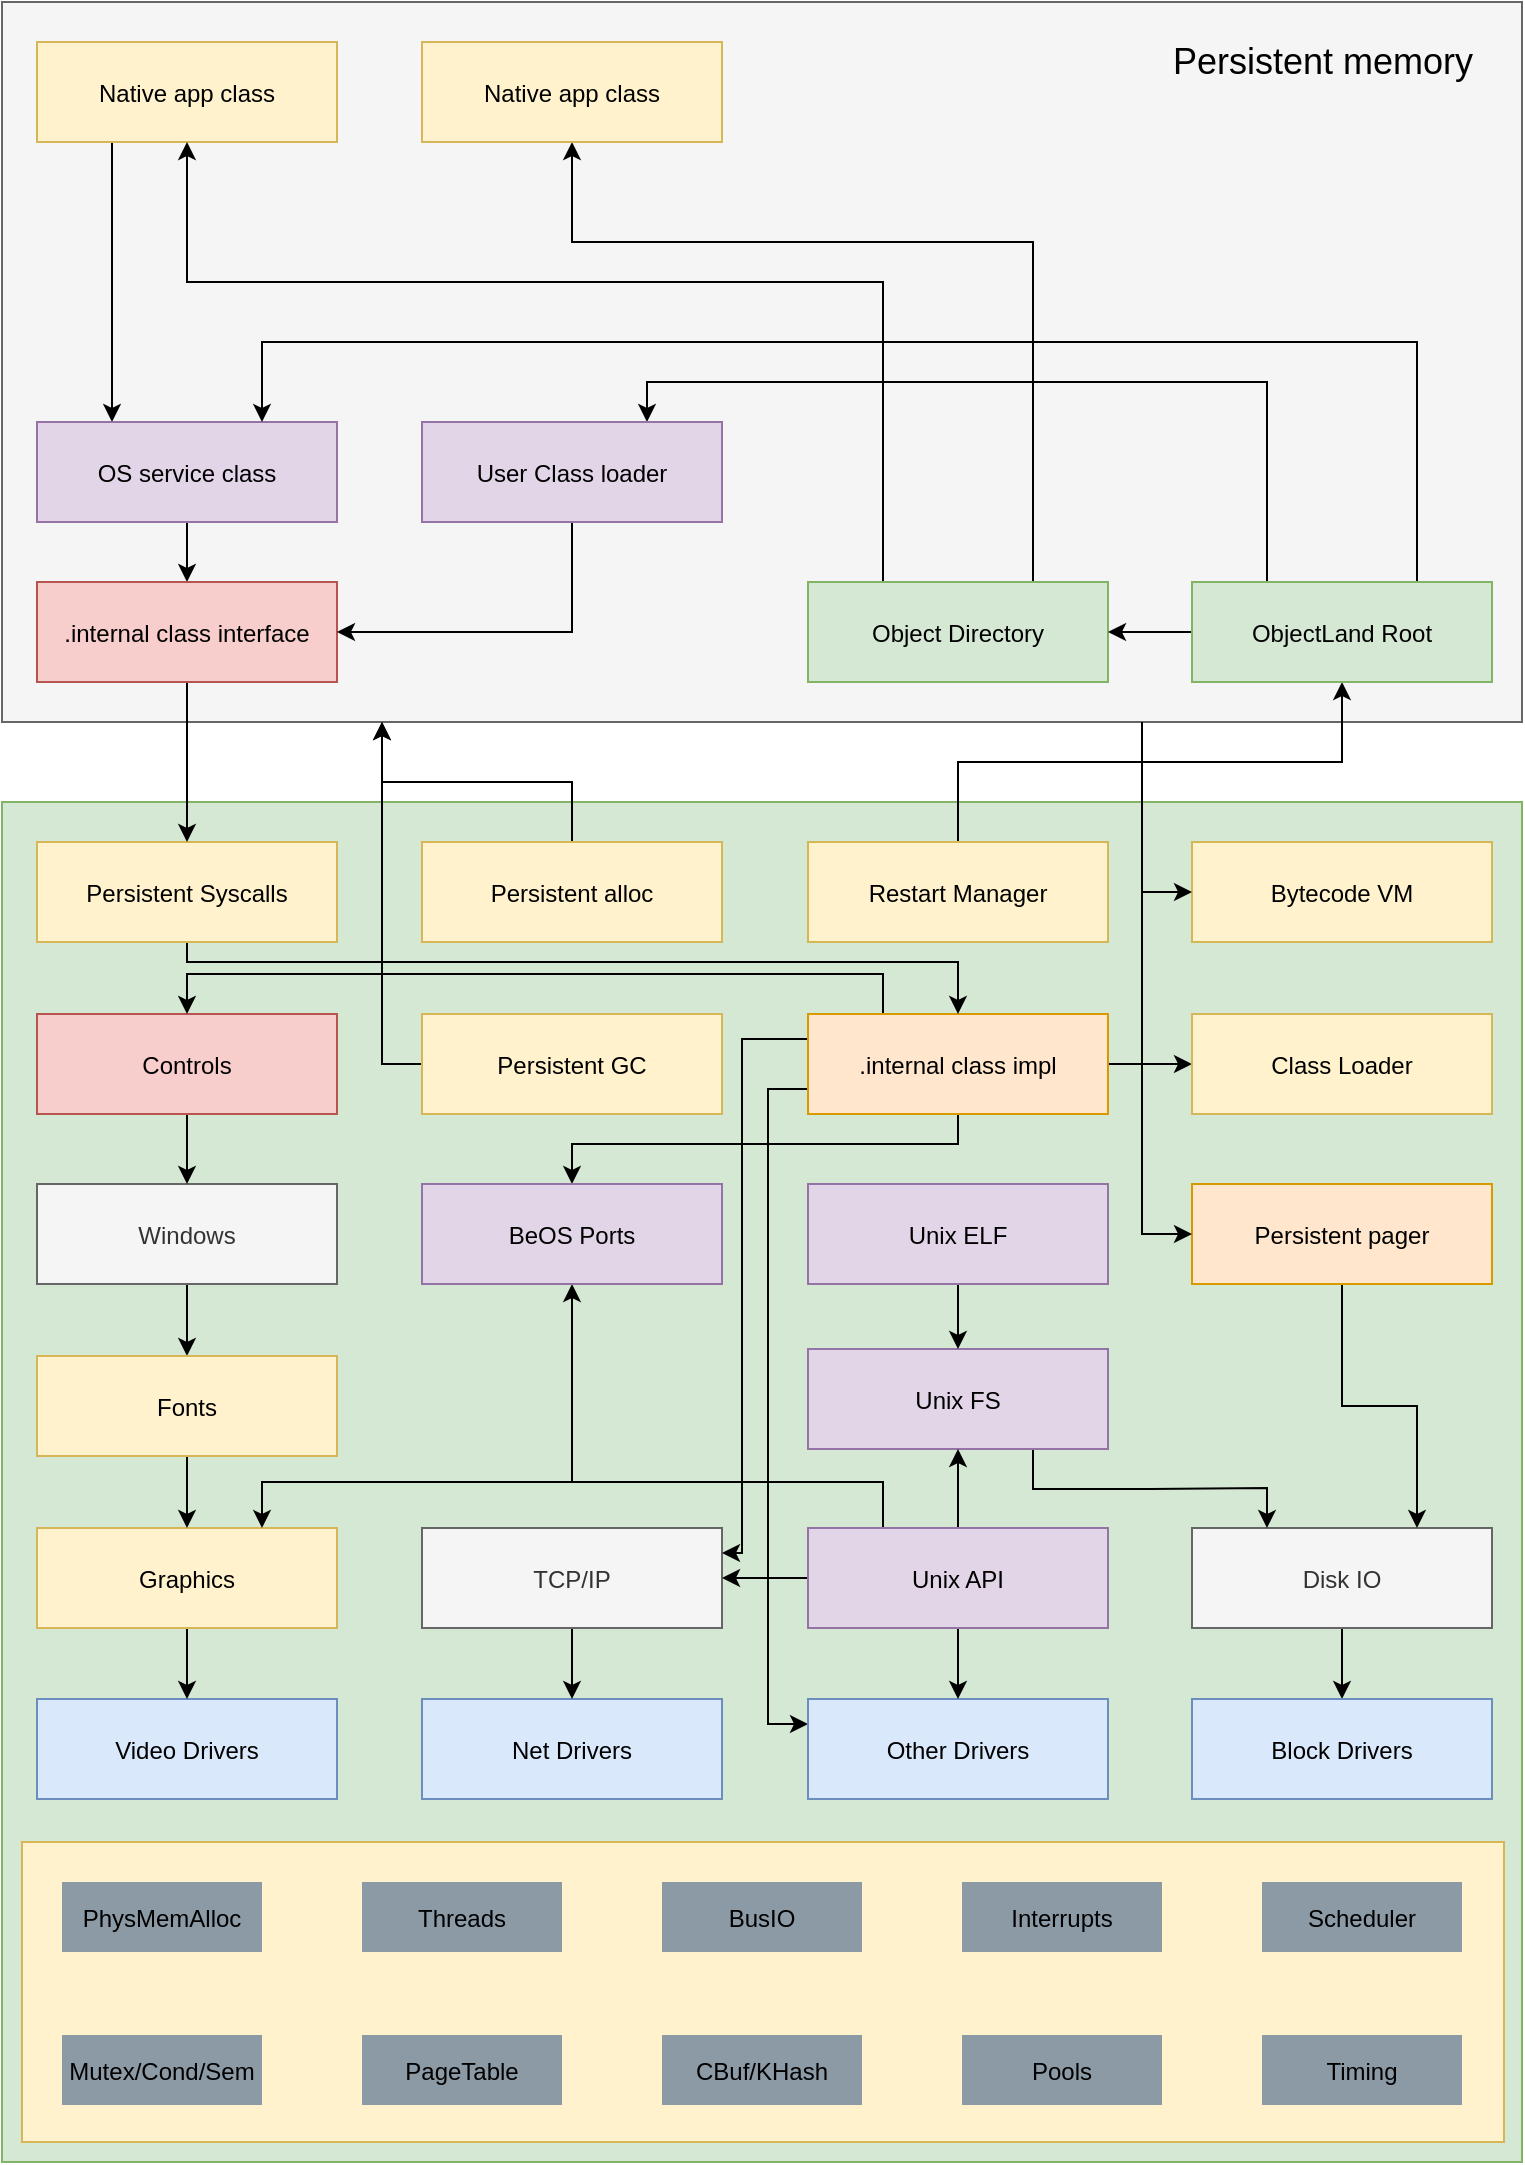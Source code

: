 <mxfile version="12.2.0" type="github" pages="1">
  <diagram id="MmI_iWkdmgnguwUkRg-a" name="Page-1">
    <mxGraphModel dx="1550" dy="600" grid="1" gridSize="10" guides="1" tooltips="1" connect="1" arrows="1" fold="1" page="1" pageScale="1" pageWidth="827" pageHeight="1169" math="0" shadow="0">
      <root>
        <mxCell id="0"/>
        <mxCell id="1" parent="0"/>
        <mxCell id="dQvQc72deKFeYz-QL_CX-1" value="" style="fillColor=#f5f5f5;strokeColor=#666666;fontColor=#333333;" vertex="1" parent="1">
          <mxGeometry x="40" y="40" width="760" height="360" as="geometry"/>
        </mxCell>
        <mxCell id="dQvQc72deKFeYz-QL_CX-2" value="" style="fillColor=#d5e8d4;strokeColor=#82b366;" vertex="1" parent="1">
          <mxGeometry x="40" y="440" width="760" height="680" as="geometry"/>
        </mxCell>
        <mxCell id="dQvQc72deKFeYz-QL_CX-51" style="edgeStyle=orthogonalEdgeStyle;rounded=0;orthogonalLoop=1;jettySize=auto;html=1;exitX=0.5;exitY=1;exitDx=0;exitDy=0;entryX=0.5;entryY=0;entryDx=0;entryDy=0;" edge="1" parent="1" source="dQvQc72deKFeYz-QL_CX-3" target="dQvQc72deKFeYz-QL_CX-5">
          <mxGeometry relative="1" as="geometry"/>
        </mxCell>
        <mxCell id="dQvQc72deKFeYz-QL_CX-3" value="Disk IO" style="fillColor=#f5f5f5;strokeColor=#666666;fontColor=#333333;imageHeight=24;imageWidth=120;" vertex="1" parent="1">
          <mxGeometry x="635" y="803" width="150" height="50" as="geometry"/>
        </mxCell>
        <mxCell id="dQvQc72deKFeYz-QL_CX-54" style="edgeStyle=orthogonalEdgeStyle;rounded=0;orthogonalLoop=1;jettySize=auto;html=1;exitX=0.5;exitY=1;exitDx=0;exitDy=0;entryX=0.75;entryY=0;entryDx=0;entryDy=0;" edge="1" parent="1" source="dQvQc72deKFeYz-QL_CX-4" target="dQvQc72deKFeYz-QL_CX-3">
          <mxGeometry relative="1" as="geometry"/>
        </mxCell>
        <mxCell id="dQvQc72deKFeYz-QL_CX-4" value="Persistent pager" style="fillColor=#ffe6cc;strokeColor=#d79b00;imageHeight=24;imageWidth=120;" vertex="1" parent="1">
          <mxGeometry x="635" y="631" width="150" height="50" as="geometry"/>
        </mxCell>
        <mxCell id="dQvQc72deKFeYz-QL_CX-5" value="Block Drivers" style="fillColor=#dae8fc;strokeColor=#6c8ebf;imageHeight=24;imageWidth=120;" vertex="1" parent="1">
          <mxGeometry x="635" y="888.5" width="150" height="50" as="geometry"/>
        </mxCell>
        <mxCell id="dQvQc72deKFeYz-QL_CX-6" value="Bytecode VM" style="fillColor=#fff2cc;strokeColor=#d6b656;imageHeight=24;imageWidth=120;" vertex="1" parent="1">
          <mxGeometry x="635" y="460" width="150" height="50" as="geometry"/>
        </mxCell>
        <mxCell id="dQvQc72deKFeYz-QL_CX-7" value="Video Drivers" style="fillColor=#dae8fc;strokeColor=#6c8ebf;imageHeight=24;imageWidth=120;" vertex="1" parent="1">
          <mxGeometry x="57.5" y="888.5" width="150" height="50" as="geometry"/>
        </mxCell>
        <mxCell id="dQvQc72deKFeYz-QL_CX-70" style="edgeStyle=orthogonalEdgeStyle;rounded=0;orthogonalLoop=1;jettySize=auto;html=1;exitX=0.5;exitY=0;exitDx=0;exitDy=0;" edge="1" parent="1" source="dQvQc72deKFeYz-QL_CX-8" target="dQvQc72deKFeYz-QL_CX-29">
          <mxGeometry relative="1" as="geometry"/>
        </mxCell>
        <mxCell id="dQvQc72deKFeYz-QL_CX-8" value="Restart Manager" style="fillColor=#fff2cc;strokeColor=#d6b656;imageHeight=24;imageWidth=120;" vertex="1" parent="1">
          <mxGeometry x="443" y="460" width="150" height="50" as="geometry"/>
        </mxCell>
        <mxCell id="dQvQc72deKFeYz-QL_CX-58" style="edgeStyle=orthogonalEdgeStyle;rounded=0;orthogonalLoop=1;jettySize=auto;html=1;exitX=0.5;exitY=0;exitDx=0;exitDy=0;entryX=0.25;entryY=1;entryDx=0;entryDy=0;" edge="1" parent="1" source="dQvQc72deKFeYz-QL_CX-9" target="dQvQc72deKFeYz-QL_CX-1">
          <mxGeometry relative="1" as="geometry"/>
        </mxCell>
        <mxCell id="dQvQc72deKFeYz-QL_CX-9" value="Persistent alloc" style="fillColor=#fff2cc;strokeColor=#d6b656;imageHeight=24;imageWidth=120;" vertex="1" parent="1">
          <mxGeometry x="250" y="460" width="150" height="50" as="geometry"/>
        </mxCell>
        <mxCell id="dQvQc72deKFeYz-QL_CX-59" style="edgeStyle=orthogonalEdgeStyle;rounded=0;orthogonalLoop=1;jettySize=auto;html=1;exitX=0;exitY=0.5;exitDx=0;exitDy=0;" edge="1" parent="1" source="dQvQc72deKFeYz-QL_CX-10">
          <mxGeometry relative="1" as="geometry">
            <mxPoint x="230" y="400" as="targetPoint"/>
          </mxGeometry>
        </mxCell>
        <mxCell id="dQvQc72deKFeYz-QL_CX-10" value="Persistent GC" style="fillColor=#fff2cc;strokeColor=#d6b656;imageHeight=24;imageWidth=120;" vertex="1" parent="1">
          <mxGeometry x="250" y="546" width="150" height="50" as="geometry"/>
        </mxCell>
        <mxCell id="dQvQc72deKFeYz-QL_CX-47" style="edgeStyle=orthogonalEdgeStyle;rounded=0;orthogonalLoop=1;jettySize=auto;html=1;exitX=0.5;exitY=1;exitDx=0;exitDy=0;entryX=0.5;entryY=0;entryDx=0;entryDy=0;" edge="1" parent="1" source="dQvQc72deKFeYz-QL_CX-11" target="dQvQc72deKFeYz-QL_CX-14">
          <mxGeometry relative="1" as="geometry"/>
        </mxCell>
        <mxCell id="dQvQc72deKFeYz-QL_CX-11" value="Windows" style="fillColor=#f5f5f5;strokeColor=#666666;fontColor=#333333;imageHeight=24;imageWidth=120;" vertex="1" parent="1">
          <mxGeometry x="57.5" y="631" width="150" height="50" as="geometry"/>
        </mxCell>
        <mxCell id="dQvQc72deKFeYz-QL_CX-48" style="edgeStyle=orthogonalEdgeStyle;rounded=0;orthogonalLoop=1;jettySize=auto;html=1;exitX=0.5;exitY=1;exitDx=0;exitDy=0;entryX=0.5;entryY=0;entryDx=0;entryDy=0;" edge="1" parent="1" source="dQvQc72deKFeYz-QL_CX-12" target="dQvQc72deKFeYz-QL_CX-11">
          <mxGeometry relative="1" as="geometry"/>
        </mxCell>
        <mxCell id="dQvQc72deKFeYz-QL_CX-12" value="Controls" style="fillColor=#f8cecc;strokeColor=#b85450;imageHeight=24;imageWidth=120;" vertex="1" parent="1">
          <mxGeometry x="57.5" y="546" width="150" height="50" as="geometry"/>
        </mxCell>
        <mxCell id="dQvQc72deKFeYz-QL_CX-45" style="edgeStyle=orthogonalEdgeStyle;rounded=0;orthogonalLoop=1;jettySize=auto;html=1;exitX=0.5;exitY=1;exitDx=0;exitDy=0;" edge="1" parent="1" source="dQvQc72deKFeYz-QL_CX-13" target="dQvQc72deKFeYz-QL_CX-7">
          <mxGeometry relative="1" as="geometry"/>
        </mxCell>
        <mxCell id="dQvQc72deKFeYz-QL_CX-13" value="Graphics" style="fillColor=#fff2cc;strokeColor=#d6b656;imageHeight=24;imageWidth=120;" vertex="1" parent="1">
          <mxGeometry x="57.5" y="803" width="150" height="50" as="geometry"/>
        </mxCell>
        <mxCell id="dQvQc72deKFeYz-QL_CX-46" style="edgeStyle=orthogonalEdgeStyle;rounded=0;orthogonalLoop=1;jettySize=auto;html=1;exitX=0.5;exitY=1;exitDx=0;exitDy=0;" edge="1" parent="1" source="dQvQc72deKFeYz-QL_CX-14" target="dQvQc72deKFeYz-QL_CX-13">
          <mxGeometry relative="1" as="geometry"/>
        </mxCell>
        <mxCell id="dQvQc72deKFeYz-QL_CX-14" value="Fonts" style="fillColor=#fff2cc;strokeColor=#d6b656;imageHeight=24;imageWidth=120;" vertex="1" parent="1">
          <mxGeometry x="57.5" y="717" width="150" height="50" as="geometry"/>
        </mxCell>
        <mxCell id="dQvQc72deKFeYz-QL_CX-15" value="Net Drivers" style="fillColor=#dae8fc;strokeColor=#6c8ebf;imageHeight=24;imageWidth=120;" vertex="1" parent="1">
          <mxGeometry x="250" y="888.5" width="150" height="50" as="geometry"/>
        </mxCell>
        <mxCell id="dQvQc72deKFeYz-QL_CX-49" style="edgeStyle=orthogonalEdgeStyle;rounded=0;orthogonalLoop=1;jettySize=auto;html=1;exitX=0.5;exitY=1;exitDx=0;exitDy=0;entryX=0.5;entryY=0;entryDx=0;entryDy=0;" edge="1" parent="1" source="dQvQc72deKFeYz-QL_CX-16" target="dQvQc72deKFeYz-QL_CX-15">
          <mxGeometry relative="1" as="geometry"/>
        </mxCell>
        <mxCell id="dQvQc72deKFeYz-QL_CX-16" value="TCP/IP" style="fillColor=#f5f5f5;strokeColor=#666666;fontColor=#333333;imageHeight=24;imageWidth=120;" vertex="1" parent="1">
          <mxGeometry x="250" y="803" width="150" height="50" as="geometry"/>
        </mxCell>
        <mxCell id="dQvQc72deKFeYz-QL_CX-73" style="edgeStyle=orthogonalEdgeStyle;rounded=0;orthogonalLoop=1;jettySize=auto;html=1;exitX=0.25;exitY=0;exitDx=0;exitDy=0;entryX=0.5;entryY=0;entryDx=0;entryDy=0;" edge="1" parent="1" source="dQvQc72deKFeYz-QL_CX-17" target="dQvQc72deKFeYz-QL_CX-12">
          <mxGeometry relative="1" as="geometry"/>
        </mxCell>
        <mxCell id="dQvQc72deKFeYz-QL_CX-74" style="edgeStyle=orthogonalEdgeStyle;rounded=0;orthogonalLoop=1;jettySize=auto;html=1;exitX=1;exitY=0.5;exitDx=0;exitDy=0;entryX=0;entryY=0.5;entryDx=0;entryDy=0;" edge="1" parent="1" source="dQvQc72deKFeYz-QL_CX-17" target="dQvQc72deKFeYz-QL_CX-42">
          <mxGeometry relative="1" as="geometry"/>
        </mxCell>
        <mxCell id="dQvQc72deKFeYz-QL_CX-76" style="edgeStyle=orthogonalEdgeStyle;rounded=0;orthogonalLoop=1;jettySize=auto;html=1;exitX=0;exitY=0.25;exitDx=0;exitDy=0;entryX=1;entryY=0.25;entryDx=0;entryDy=0;" edge="1" parent="1" source="dQvQc72deKFeYz-QL_CX-17" target="dQvQc72deKFeYz-QL_CX-16">
          <mxGeometry relative="1" as="geometry">
            <Array as="points">
              <mxPoint x="410" y="559"/>
              <mxPoint x="410" y="816"/>
            </Array>
          </mxGeometry>
        </mxCell>
        <mxCell id="dQvQc72deKFeYz-QL_CX-77" style="edgeStyle=orthogonalEdgeStyle;rounded=0;orthogonalLoop=1;jettySize=auto;html=1;exitX=0;exitY=0.75;exitDx=0;exitDy=0;entryX=0;entryY=0.25;entryDx=0;entryDy=0;" edge="1" parent="1" source="dQvQc72deKFeYz-QL_CX-17" target="dQvQc72deKFeYz-QL_CX-18">
          <mxGeometry relative="1" as="geometry"/>
        </mxCell>
        <mxCell id="dQvQc72deKFeYz-QL_CX-82" style="edgeStyle=orthogonalEdgeStyle;rounded=0;orthogonalLoop=1;jettySize=auto;html=1;exitX=0.5;exitY=1;exitDx=0;exitDy=0;entryX=0.5;entryY=0;entryDx=0;entryDy=0;fontSize=18;" edge="1" parent="1" source="dQvQc72deKFeYz-QL_CX-17" target="dQvQc72deKFeYz-QL_CX-23">
          <mxGeometry relative="1" as="geometry">
            <Array as="points">
              <mxPoint x="518" y="611"/>
              <mxPoint x="325" y="611"/>
            </Array>
          </mxGeometry>
        </mxCell>
        <mxCell id="dQvQc72deKFeYz-QL_CX-17" value=".internal class impl" style="fillColor=#ffe6cc;strokeColor=#d79b00;imageHeight=24;imageWidth=120;" vertex="1" parent="1">
          <mxGeometry x="443" y="546" width="150" height="50" as="geometry"/>
        </mxCell>
        <mxCell id="dQvQc72deKFeYz-QL_CX-18" value="Other Drivers" style="fillColor=#dae8fc;strokeColor=#6c8ebf;imageHeight=24;imageWidth=120;" vertex="1" parent="1">
          <mxGeometry x="443" y="888.5" width="150" height="50" as="geometry"/>
        </mxCell>
        <mxCell id="dQvQc72deKFeYz-QL_CX-50" style="edgeStyle=orthogonalEdgeStyle;rounded=0;orthogonalLoop=1;jettySize=auto;html=1;exitX=0.75;exitY=1;exitDx=0;exitDy=0;entryX=0.25;entryY=0;entryDx=0;entryDy=0;" edge="1" parent="1" source="dQvQc72deKFeYz-QL_CX-19" target="dQvQc72deKFeYz-QL_CX-3">
          <mxGeometry relative="1" as="geometry"/>
        </mxCell>
        <mxCell id="dQvQc72deKFeYz-QL_CX-19" value="Unix FS" style="fillColor=#e1d5e7;strokeColor=#9673a6;imageHeight=24;imageWidth=120;" vertex="1" parent="1">
          <mxGeometry x="443" y="713.5" width="150" height="50" as="geometry"/>
        </mxCell>
        <mxCell id="dQvQc72deKFeYz-QL_CX-53" style="edgeStyle=orthogonalEdgeStyle;rounded=0;orthogonalLoop=1;jettySize=auto;html=1;exitX=0.5;exitY=0;exitDx=0;exitDy=0;entryX=0.5;entryY=1;entryDx=0;entryDy=0;" edge="1" parent="1" source="dQvQc72deKFeYz-QL_CX-20" target="dQvQc72deKFeYz-QL_CX-19">
          <mxGeometry relative="1" as="geometry"/>
        </mxCell>
        <mxCell id="dQvQc72deKFeYz-QL_CX-78" style="edgeStyle=orthogonalEdgeStyle;rounded=0;orthogonalLoop=1;jettySize=auto;html=1;exitX=0;exitY=0.5;exitDx=0;exitDy=0;entryX=1;entryY=0.5;entryDx=0;entryDy=0;" edge="1" parent="1" source="dQvQc72deKFeYz-QL_CX-20" target="dQvQc72deKFeYz-QL_CX-16">
          <mxGeometry relative="1" as="geometry"/>
        </mxCell>
        <mxCell id="dQvQc72deKFeYz-QL_CX-79" style="edgeStyle=orthogonalEdgeStyle;rounded=0;orthogonalLoop=1;jettySize=auto;html=1;exitX=0.5;exitY=1;exitDx=0;exitDy=0;entryX=0.5;entryY=0;entryDx=0;entryDy=0;" edge="1" parent="1" source="dQvQc72deKFeYz-QL_CX-20" target="dQvQc72deKFeYz-QL_CX-18">
          <mxGeometry relative="1" as="geometry"/>
        </mxCell>
        <mxCell id="dQvQc72deKFeYz-QL_CX-80" style="edgeStyle=orthogonalEdgeStyle;rounded=0;orthogonalLoop=1;jettySize=auto;html=1;exitX=0.25;exitY=0;exitDx=0;exitDy=0;entryX=0.75;entryY=0;entryDx=0;entryDy=0;" edge="1" parent="1" source="dQvQc72deKFeYz-QL_CX-20" target="dQvQc72deKFeYz-QL_CX-13">
          <mxGeometry relative="1" as="geometry">
            <Array as="points">
              <mxPoint x="481" y="780"/>
              <mxPoint x="170" y="780"/>
            </Array>
          </mxGeometry>
        </mxCell>
        <mxCell id="dQvQc72deKFeYz-QL_CX-83" style="edgeStyle=orthogonalEdgeStyle;rounded=0;orthogonalLoop=1;jettySize=auto;html=1;exitX=0.25;exitY=0;exitDx=0;exitDy=0;fontSize=18;" edge="1" parent="1" source="dQvQc72deKFeYz-QL_CX-20" target="dQvQc72deKFeYz-QL_CX-23">
          <mxGeometry relative="1" as="geometry">
            <Array as="points">
              <mxPoint x="481" y="780"/>
              <mxPoint x="325" y="780"/>
            </Array>
          </mxGeometry>
        </mxCell>
        <mxCell id="dQvQc72deKFeYz-QL_CX-20" value="Unix API" style="fillColor=#e1d5e7;strokeColor=#9673a6;imageHeight=24;imageWidth=120;" vertex="1" parent="1">
          <mxGeometry x="443" y="803" width="150" height="50" as="geometry"/>
        </mxCell>
        <mxCell id="dQvQc72deKFeYz-QL_CX-52" style="edgeStyle=orthogonalEdgeStyle;rounded=0;orthogonalLoop=1;jettySize=auto;html=1;exitX=0.5;exitY=1;exitDx=0;exitDy=0;entryX=0.5;entryY=0;entryDx=0;entryDy=0;" edge="1" parent="1" source="dQvQc72deKFeYz-QL_CX-21" target="dQvQc72deKFeYz-QL_CX-19">
          <mxGeometry relative="1" as="geometry"/>
        </mxCell>
        <mxCell id="dQvQc72deKFeYz-QL_CX-21" value="Unix ELF" style="fillColor=#e1d5e7;strokeColor=#9673a6;imageHeight=24;imageWidth=120;" vertex="1" parent="1">
          <mxGeometry x="443" y="631" width="150" height="50" as="geometry"/>
        </mxCell>
        <mxCell id="dQvQc72deKFeYz-QL_CX-23" value="BeOS Ports" style="fillColor=#e1d5e7;strokeColor=#9673a6;imageHeight=24;imageWidth=120;" vertex="1" parent="1">
          <mxGeometry x="250" y="631" width="150" height="50" as="geometry"/>
        </mxCell>
        <mxCell id="dQvQc72deKFeYz-QL_CX-56" style="edgeStyle=orthogonalEdgeStyle;rounded=0;orthogonalLoop=1;jettySize=auto;html=1;exitX=0.5;exitY=1;exitDx=0;exitDy=0;" edge="1" parent="1" source="dQvQc72deKFeYz-QL_CX-24" target="dQvQc72deKFeYz-QL_CX-17">
          <mxGeometry relative="1" as="geometry">
            <Array as="points">
              <mxPoint x="133" y="520"/>
              <mxPoint x="518" y="520"/>
            </Array>
          </mxGeometry>
        </mxCell>
        <mxCell id="dQvQc72deKFeYz-QL_CX-24" value="Persistent Syscalls" style="fillColor=#fff2cc;strokeColor=#d6b656;imageHeight=24;imageWidth=120;" vertex="1" parent="1">
          <mxGeometry x="57.5" y="460" width="150" height="50" as="geometry"/>
        </mxCell>
        <mxCell id="dQvQc72deKFeYz-QL_CX-69" style="edgeStyle=orthogonalEdgeStyle;rounded=0;orthogonalLoop=1;jettySize=auto;html=1;exitX=0.25;exitY=1;exitDx=0;exitDy=0;entryX=0.25;entryY=0;entryDx=0;entryDy=0;" edge="1" parent="1" source="dQvQc72deKFeYz-QL_CX-25" target="dQvQc72deKFeYz-QL_CX-26">
          <mxGeometry relative="1" as="geometry"/>
        </mxCell>
        <mxCell id="dQvQc72deKFeYz-QL_CX-25" value="Native app class" style="fillColor=#fff2cc;strokeColor=#d6b656;imageHeight=24;imageWidth=120;" vertex="1" parent="1">
          <mxGeometry x="57.5" y="60" width="150" height="50" as="geometry"/>
        </mxCell>
        <mxCell id="dQvQc72deKFeYz-QL_CX-61" style="edgeStyle=orthogonalEdgeStyle;rounded=0;orthogonalLoop=1;jettySize=auto;html=1;exitX=0.5;exitY=1;exitDx=0;exitDy=0;entryX=0.5;entryY=0;entryDx=0;entryDy=0;" edge="1" parent="1" source="dQvQc72deKFeYz-QL_CX-26" target="dQvQc72deKFeYz-QL_CX-31">
          <mxGeometry relative="1" as="geometry"/>
        </mxCell>
        <mxCell id="dQvQc72deKFeYz-QL_CX-26" value="OS service class" style="fillColor=#e1d5e7;strokeColor=#9673a6;imageHeight=24;imageWidth=120;" vertex="1" parent="1">
          <mxGeometry x="57.5" y="250" width="150" height="50" as="geometry"/>
        </mxCell>
        <mxCell id="dQvQc72deKFeYz-QL_CX-66" style="edgeStyle=orthogonalEdgeStyle;rounded=0;orthogonalLoop=1;jettySize=auto;html=1;exitX=0.25;exitY=0;exitDx=0;exitDy=0;entryX=0.5;entryY=1;entryDx=0;entryDy=0;" edge="1" parent="1" source="dQvQc72deKFeYz-QL_CX-28" target="dQvQc72deKFeYz-QL_CX-25">
          <mxGeometry relative="1" as="geometry">
            <Array as="points">
              <mxPoint x="481" y="180"/>
              <mxPoint x="133" y="180"/>
            </Array>
          </mxGeometry>
        </mxCell>
        <mxCell id="dQvQc72deKFeYz-QL_CX-68" style="edgeStyle=orthogonalEdgeStyle;rounded=0;orthogonalLoop=1;jettySize=auto;html=1;exitX=0.75;exitY=0;exitDx=0;exitDy=0;" edge="1" parent="1" source="dQvQc72deKFeYz-QL_CX-28" target="dQvQc72deKFeYz-QL_CX-30">
          <mxGeometry relative="1" as="geometry">
            <Array as="points">
              <mxPoint x="556" y="160"/>
              <mxPoint x="325" y="160"/>
            </Array>
          </mxGeometry>
        </mxCell>
        <mxCell id="dQvQc72deKFeYz-QL_CX-28" value="Object Directory" style="fillColor=#d5e8d4;strokeColor=#82b366;imageHeight=24;imageWidth=120;" vertex="1" parent="1">
          <mxGeometry x="443" y="330" width="150" height="50" as="geometry"/>
        </mxCell>
        <mxCell id="dQvQc72deKFeYz-QL_CX-63" style="edgeStyle=orthogonalEdgeStyle;rounded=0;orthogonalLoop=1;jettySize=auto;html=1;exitX=0.25;exitY=0;exitDx=0;exitDy=0;entryX=0.75;entryY=0;entryDx=0;entryDy=0;" edge="1" parent="1" source="dQvQc72deKFeYz-QL_CX-29" target="dQvQc72deKFeYz-QL_CX-41">
          <mxGeometry relative="1" as="geometry"/>
        </mxCell>
        <mxCell id="dQvQc72deKFeYz-QL_CX-64" style="edgeStyle=orthogonalEdgeStyle;rounded=0;orthogonalLoop=1;jettySize=auto;html=1;exitX=0.75;exitY=0;exitDx=0;exitDy=0;entryX=0.75;entryY=0;entryDx=0;entryDy=0;" edge="1" parent="1" source="dQvQc72deKFeYz-QL_CX-29" target="dQvQc72deKFeYz-QL_CX-26">
          <mxGeometry relative="1" as="geometry">
            <Array as="points">
              <mxPoint x="748" y="210"/>
              <mxPoint x="170" y="210"/>
            </Array>
          </mxGeometry>
        </mxCell>
        <mxCell id="dQvQc72deKFeYz-QL_CX-65" style="edgeStyle=orthogonalEdgeStyle;rounded=0;orthogonalLoop=1;jettySize=auto;html=1;exitX=0;exitY=0.5;exitDx=0;exitDy=0;entryX=1;entryY=0.5;entryDx=0;entryDy=0;" edge="1" parent="1" source="dQvQc72deKFeYz-QL_CX-29" target="dQvQc72deKFeYz-QL_CX-28">
          <mxGeometry relative="1" as="geometry"/>
        </mxCell>
        <mxCell id="dQvQc72deKFeYz-QL_CX-29" value="ObjectLand Root" style="fillColor=#d5e8d4;strokeColor=#82b366;imageHeight=24;imageWidth=120;" vertex="1" parent="1">
          <mxGeometry x="635" y="330" width="150" height="50" as="geometry"/>
        </mxCell>
        <mxCell id="dQvQc72deKFeYz-QL_CX-30" value="Native app class" style="fillColor=#fff2cc;strokeColor=#d6b656;imageHeight=24;imageWidth=120;" vertex="1" parent="1">
          <mxGeometry x="250" y="60" width="150" height="50" as="geometry"/>
        </mxCell>
        <mxCell id="dQvQc72deKFeYz-QL_CX-55" style="edgeStyle=orthogonalEdgeStyle;rounded=0;orthogonalLoop=1;jettySize=auto;html=1;exitX=0.5;exitY=1;exitDx=0;exitDy=0;" edge="1" parent="1" source="dQvQc72deKFeYz-QL_CX-31" target="dQvQc72deKFeYz-QL_CX-24">
          <mxGeometry relative="1" as="geometry"/>
        </mxCell>
        <mxCell id="dQvQc72deKFeYz-QL_CX-31" value=".internal class interface" style="fillColor=#f8cecc;strokeColor=#b85450;imageHeight=24;imageWidth=120;" vertex="1" parent="1">
          <mxGeometry x="57.5" y="330" width="150" height="50" as="geometry"/>
        </mxCell>
        <mxCell id="dQvQc72deKFeYz-QL_CX-32" value="" style="fillColor=#fff2cc;strokeColor=#d6b656;" vertex="1" parent="1">
          <mxGeometry x="50" y="960" width="741" height="150" as="geometry"/>
        </mxCell>
        <mxCell id="dQvQc72deKFeYz-QL_CX-33" value="PhysMemAlloc" style="fillColor=#8C9AA6;strokeColor=none;flipV=0;" vertex="1" parent="1">
          <mxGeometry x="70" y="980" width="100" height="35" as="geometry"/>
        </mxCell>
        <mxCell id="dQvQc72deKFeYz-QL_CX-34" value="Threads" style="fillColor=#8C9AA6;strokeColor=none;" vertex="1" parent="1">
          <mxGeometry x="220" y="980" width="100" height="35" as="geometry"/>
        </mxCell>
        <mxCell id="dQvQc72deKFeYz-QL_CX-35" value="BusIO" style="fillColor=#8C9AA6;strokeColor=none;" vertex="1" parent="1">
          <mxGeometry x="370" y="980" width="100" height="35" as="geometry"/>
        </mxCell>
        <mxCell id="dQvQc72deKFeYz-QL_CX-36" value="Interrupts" style="fillColor=#8C9AA6;strokeColor=none;" vertex="1" parent="1">
          <mxGeometry x="520" y="980" width="100" height="35" as="geometry"/>
        </mxCell>
        <mxCell id="dQvQc72deKFeYz-QL_CX-37" value="Mutex/Cond/Sem" style="fillColor=#8C9AA6;strokeColor=none;flipV=0;" vertex="1" parent="1">
          <mxGeometry x="70" y="1056.5" width="100" height="35" as="geometry"/>
        </mxCell>
        <mxCell id="dQvQc72deKFeYz-QL_CX-38" value="PageTable" style="fillColor=#8C9AA6;strokeColor=none;" vertex="1" parent="1">
          <mxGeometry x="220" y="1056.5" width="100" height="35" as="geometry"/>
        </mxCell>
        <mxCell id="dQvQc72deKFeYz-QL_CX-39" value="CBuf/KHash" style="fillColor=#8C9AA6;strokeColor=none;" vertex="1" parent="1">
          <mxGeometry x="370" y="1056.5" width="100" height="35" as="geometry"/>
        </mxCell>
        <mxCell id="dQvQc72deKFeYz-QL_CX-40" value="Pools" style="fillColor=#8C9AA6;strokeColor=none;" vertex="1" parent="1">
          <mxGeometry x="520" y="1056.5" width="100" height="35" as="geometry"/>
        </mxCell>
        <mxCell id="dQvQc72deKFeYz-QL_CX-62" style="edgeStyle=orthogonalEdgeStyle;rounded=0;orthogonalLoop=1;jettySize=auto;html=1;exitX=0.5;exitY=1;exitDx=0;exitDy=0;entryX=1;entryY=0.5;entryDx=0;entryDy=0;" edge="1" parent="1" source="dQvQc72deKFeYz-QL_CX-41" target="dQvQc72deKFeYz-QL_CX-31">
          <mxGeometry relative="1" as="geometry"/>
        </mxCell>
        <mxCell id="dQvQc72deKFeYz-QL_CX-41" value="User Class loader" style="fillColor=#e1d5e7;strokeColor=#9673a6;imageHeight=24;imageWidth=120;" vertex="1" parent="1">
          <mxGeometry x="250" y="250" width="150" height="50" as="geometry"/>
        </mxCell>
        <mxCell id="dQvQc72deKFeYz-QL_CX-42" value="Class Loader" style="fillColor=#fff2cc;strokeColor=#d6b656;imageHeight=24;imageWidth=120;" vertex="1" parent="1">
          <mxGeometry x="635" y="546" width="150" height="50" as="geometry"/>
        </mxCell>
        <mxCell id="dQvQc72deKFeYz-QL_CX-43" value="Scheduler" style="fillColor=#8C9AA6;strokeColor=none;" vertex="1" parent="1">
          <mxGeometry x="670" y="980" width="100" height="35" as="geometry"/>
        </mxCell>
        <mxCell id="dQvQc72deKFeYz-QL_CX-44" value="Timing" style="fillColor=#8C9AA6;strokeColor=none;" vertex="1" parent="1">
          <mxGeometry x="670" y="1056.5" width="100" height="35" as="geometry"/>
        </mxCell>
        <mxCell id="dQvQc72deKFeYz-QL_CX-57" style="edgeStyle=orthogonalEdgeStyle;rounded=0;orthogonalLoop=1;jettySize=auto;html=1;exitX=0.75;exitY=1;exitDx=0;exitDy=0;entryX=0;entryY=0.5;entryDx=0;entryDy=0;" edge="1" parent="1" source="dQvQc72deKFeYz-QL_CX-1" target="dQvQc72deKFeYz-QL_CX-4">
          <mxGeometry relative="1" as="geometry"/>
        </mxCell>
        <mxCell id="dQvQc72deKFeYz-QL_CX-60" style="edgeStyle=orthogonalEdgeStyle;rounded=0;orthogonalLoop=1;jettySize=auto;html=1;exitX=0.75;exitY=1;exitDx=0;exitDy=0;entryX=0;entryY=0.5;entryDx=0;entryDy=0;" edge="1" parent="1" source="dQvQc72deKFeYz-QL_CX-1" target="dQvQc72deKFeYz-QL_CX-6">
          <mxGeometry relative="1" as="geometry"/>
        </mxCell>
        <mxCell id="dQvQc72deKFeYz-QL_CX-81" value="Persistent memory" style="text;html=1;resizable=0;autosize=1;align=center;verticalAlign=middle;points=[];fillColor=none;strokeColor=none;rounded=0;fontSize=18;" vertex="1" parent="1">
          <mxGeometry x="640" y="60" width="120" height="20" as="geometry"/>
        </mxCell>
      </root>
    </mxGraphModel>
  </diagram>
</mxfile>
